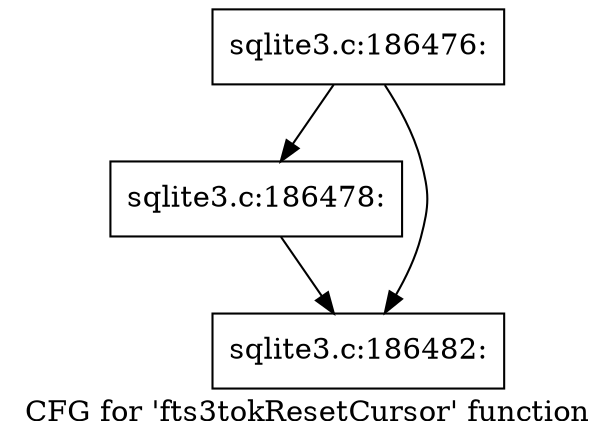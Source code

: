 digraph "CFG for 'fts3tokResetCursor' function" {
	label="CFG for 'fts3tokResetCursor' function";

	Node0x55c0fb3e5790 [shape=record,label="{sqlite3.c:186476:}"];
	Node0x55c0fb3e5790 -> Node0x55c0fb3e81a0;
	Node0x55c0fb3e5790 -> Node0x55c0fb3e81f0;
	Node0x55c0fb3e81a0 [shape=record,label="{sqlite3.c:186478:}"];
	Node0x55c0fb3e81a0 -> Node0x55c0fb3e81f0;
	Node0x55c0fb3e81f0 [shape=record,label="{sqlite3.c:186482:}"];
}
